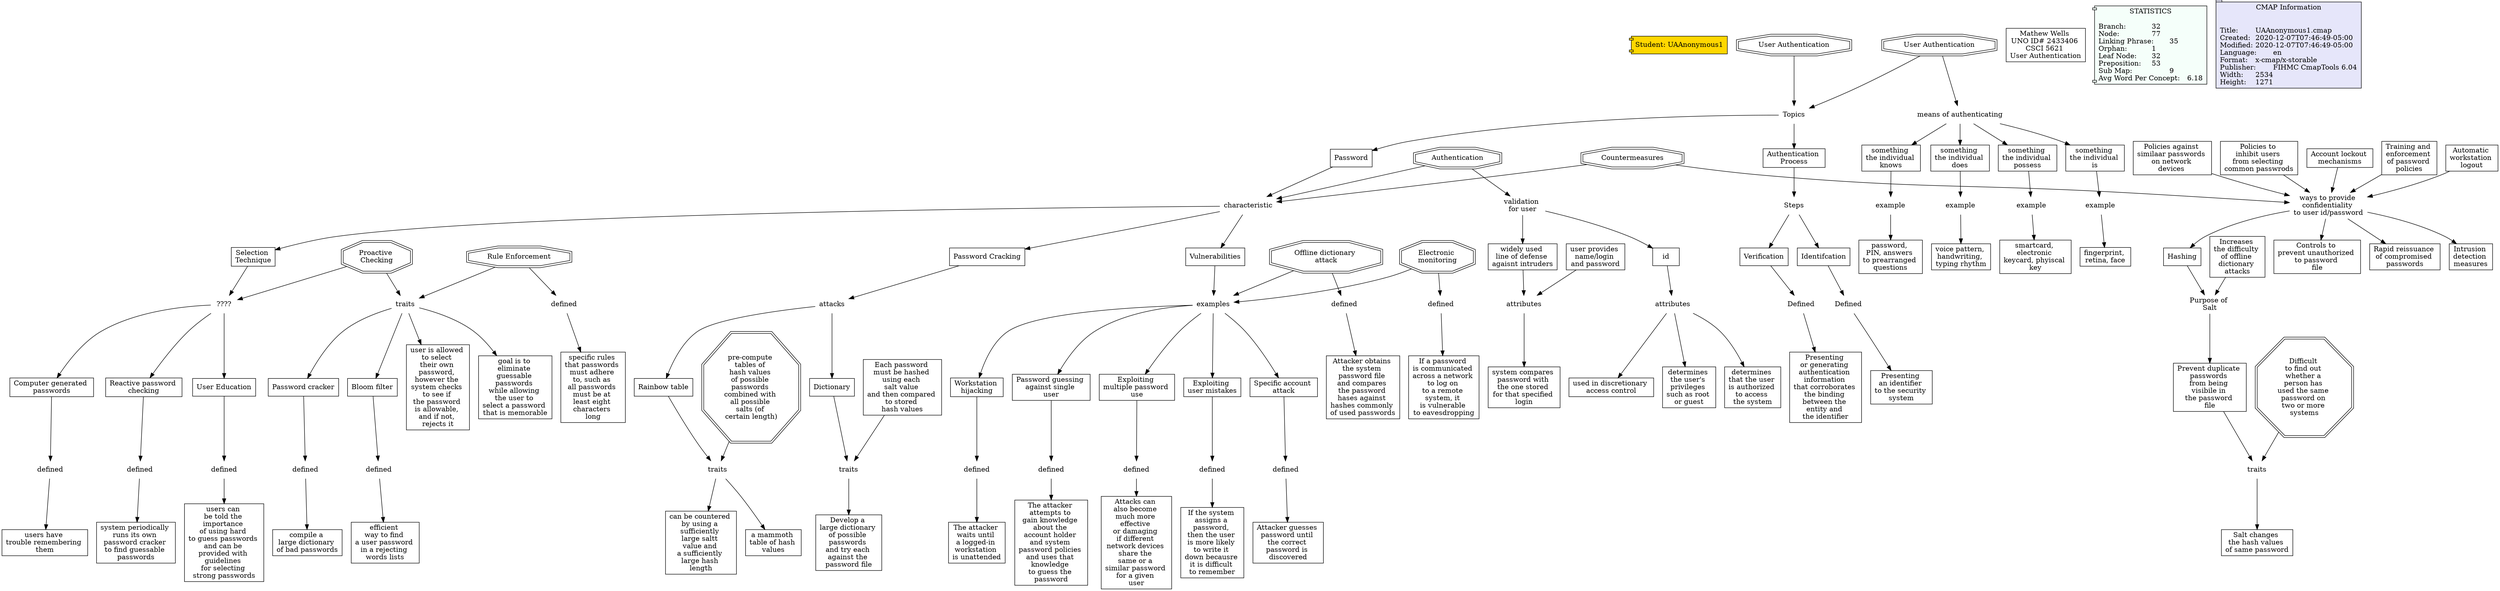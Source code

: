 // The Round Table
digraph {
	Student [label="Student: UAAnonymous1" fillcolor=gold shape=component style=filled]
	"1RR48YM67-PY4Z5W-5FB" [label=Countermeasures fillcolor=white shape=doubleoctagon style=filled]
	"1RR468B1Y-1L6FJWH-2CW" [label=characteristic shape=none]
	"1RR48YM67-PY4Z5W-5FB" -> "1RR468B1Y-1L6FJWH-2CW" [constraint=true]
	"1RR45GM55-11SL2V4-1DD" [label=Defined shape=none]
	"1RR45GM55-14HX90K-1D9" [label="Presenting 
an identifier 
to the security 
system" fillcolor=white shape=rect style=filled]
	"1RR45GM55-11SL2V4-1DD" -> "1RR45GM55-14HX90K-1D9" [constraint=true]
	"1RR45DVMJ-17RQGYQ-1B5" [label=Verification fillcolor=white shape=rect style=filled]
	"1RR45GVP3-D8YJXY-1FG" [label=Defined shape=none]
	"1RR45DVMJ-17RQGYQ-1B5" -> "1RR45GVP3-D8YJXY-1FG" [constraint=true]
	"1RR4922JF-17GR7X6-5H1" [label="ways to provide 
confidentiality 
to user id/password
" shape=none]
	"1RR49PPVD-26NVHBM-6QP" [label=Hashing fillcolor=white shape=rect style=filled]
	"1RR4922JF-17GR7X6-5H1" -> "1RR49PPVD-26NVHBM-6QP" [constraint=true]
	"1RR45DJ8M-TN5BV4-19D" [label=Steps shape=none]
	"1RR45DVMJ-17RQGYQ-1B5" [label=Verification fillcolor=white shape=rect style=filled]
	"1RR45DJ8M-TN5BV4-19D" -> "1RR45DVMJ-17RQGYQ-1B5" [constraint=true]
	"1RR4CL3XN-21HJWV2-9YX" [label="Password cracker
" fillcolor=white shape=rect style=filled]
	"1RR4CPY93-107GLL6-B7N" [label=defined shape=none]
	"1RR4CL3XN-21HJWV2-9YX" -> "1RR4CPY93-107GLL6-B7N" [constraint=true]
	"1RR47TR18-7P37G2-3CD" [label="Offline dictionary 
attack" fillcolor=white shape=doubleoctagon style=filled]
	"1RR47SQF2-WK60QW-39M" [label=examples shape=none]
	"1RR47TR18-7P37G2-3CD" -> "1RR47SQF2-WK60QW-39M" [constraint=true]
	"1RR46Q3JP-1W45285-2GD" [label="validation 
for user" shape=none]
	"1RR46Q3JP-N3S87G-2G9" [label="widely used 
line of defense 
agaisnt intruders
" fillcolor=white shape=rect style=filled]
	"1RR46Q3JP-1W45285-2GD" -> "1RR46Q3JP-N3S87G-2G9" [constraint=true]
	"1RR4BGSSV-1GGG3NV-7F8" [label="Rainbow table
" fillcolor=white shape=rect style=filled]
	"1RR4BNFP1-2CZJ36Q-7SM" [label=traits shape=none]
	"1RR4BGSSV-1GGG3NV-7F8" -> "1RR4BNFP1-2CZJ36Q-7SM" [constraint=true]
	"1RR4922JF-17GR7X6-5H1" [label="ways to provide 
confidentiality 
to user id/password
" shape=none]
	"1RR496GW9-1V3VT62-5PN" [label="Controls to 
prevent unauthorized 
to password 
file" fillcolor=white shape=rect style=filled]
	"1RR4922JF-17GR7X6-5H1" -> "1RR496GW9-1V3VT62-5PN" [constraint=true]
	"1RR47SQF2-1MZMFLB-39J" [label="Workstation 
hijacking" fillcolor=white shape=rect style=filled]
	"1RR47WKNX-2180YZT-3JL" [label=defined shape=none]
	"1RR47SQF2-1MZMFLB-39J" -> "1RR47WKNX-2180YZT-3JL" [constraint=true]
	"1RR4C589K-1ZNNPT4-8ZV" [label="Proactive 
Checking" fillcolor=white shape=doubleoctagon style=filled]
	"1RR4CDLHR-20NXZRB-9L3" [label=traits shape=none]
	"1RR4C589K-1ZNNPT4-8ZV" -> "1RR4CDLHR-20NXZRB-9L3" [constraint=true]
	"1RR4922JF-17GR7X6-5H1" [label="ways to provide 
confidentiality 
to user id/password
" shape=none]
	"1RR4922JF-GQLS0X-5GY" [label="Rapid reissuance 
of compromised 
passwords" fillcolor=white shape=rect style=filled]
	"1RR4922JF-17GR7X6-5H1" -> "1RR4922JF-GQLS0X-5GY" [constraint=true]
	"1RR47SQF2-WK60QW-39M" [label=examples shape=none]
	"1RR47T70G-20T3VX-3BD" [label="Password guessing 
against single 
user" fillcolor=white shape=rect style=filled]
	"1RR47SQF2-WK60QW-39M" -> "1RR47T70G-20T3VX-3BD" [constraint=true]
	"1RR4C87N6-22C4ZW4-960" [label=defined shape=none]
	"1RR4C87MP-VWKZMN-95X" [label="users have 
trouble remembering 
them" fillcolor=white shape=rect style=filled]
	"1RR4C87N6-22C4ZW4-960" -> "1RR4C87MP-VWKZMN-95X" [constraint=true]
	"1RR45XSRT-V30WM1-22P" [label=example shape=none]
	"1RR45XSRB-1D352GZ-22L" [label="voice pattern, 
handwriting, 
typing rhythm
" fillcolor=white shape=rect style=filled]
	"1RR45XSRT-V30WM1-22P" -> "1RR45XSRB-1D352GZ-22L" [constraint=true]
	"1RR45N7X8-25MN2NG-1PN" [label="something 
the individual 
knows" fillcolor=white shape=rect style=filled]
	"1RR45X56S-ZH2GM4-1ZF" [label=example shape=none]
	"1RR45N7X8-25MN2NG-1PN" -> "1RR45X56S-ZH2GM4-1ZF" [constraint=true]
	"1RR4CQWCZ-SJGHG8-BBJ" [label=defined shape=none]
	"1RR4CQWCZ-Z1ND0W-BBF" [label="efficient 
way to find 
a user password 
in a rejecting 
words lists
" fillcolor=white shape=rect style=filled]
	"1RR4CQWCZ-SJGHG8-BBJ" -> "1RR4CQWCZ-Z1ND0W-BBF" [constraint=true]
	"1RR4C68DC-1D9R4NN-92D" [label="Computer generated 
passwords" fillcolor=white shape=rect style=filled]
	"1RR4C87N6-22C4ZW4-960" [label=defined shape=none]
	"1RR4C68DC-1D9R4NN-92D" -> "1RR4C87N6-22C4ZW4-960" [constraint=true]
	"1RR4C466J-1TRNXWM-8YD" [label="Selection 
Technique" fillcolor=white shape=rect style=filled]
	"1RR4C5TKT-CY22FB-916" [label="????" shape=none]
	"1RR4C466J-1TRNXWM-8YD" -> "1RR4C5TKT-CY22FB-916" [constraint=true]
	"1RR47W4P5-29GKBBD-3GZ" [label=defined shape=none]
	"1RR47W4P5-117ZJ1R-3GW" [label="Attacker obtains 
the system 
password file 
and compares 
the password 
hases against 
hashes commonly 
of used passwords
" fillcolor=white shape=rect style=filled]
	"1RR47W4P5-29GKBBD-3GZ" -> "1RR47W4P5-117ZJ1R-3GW" [constraint=true]
	"1RR48FBSH-K2VTLQ-4BV" [label="Exploiting 
multiple password 
use" fillcolor=white shape=rect style=filled]
	"1RR48JXPN-22S8X2R-4L4" [label=defined shape=none]
	"1RR48FBSH-K2VTLQ-4BV" -> "1RR48JXPN-22S8X2R-4L4" [constraint=true]
	"1RR45N7X8-170Q4YS-1PR" [label="means of authenticating
" shape=none]
	"1RR45PQSN-1ZTRF59-1SN" [label="something 
the individual 
does" fillcolor=white shape=rect style=filled]
	"1RR45N7X8-170Q4YS-1PR" -> "1RR45PQSN-1ZTRF59-1SN" [constraint=true]
	"1RR4597X4-151CCJT-17T" [label="User Authentication
" fillcolor=white shape=doubleoctagon style=filled]
	"1RR457439-2482377-169" [label=Topics shape=none]
	"1RR4597X4-151CCJT-17T" -> "1RR457439-2482377-169" [constraint=true]
	"1RR45N7X8-170Q4YS-1PR" [label="means of authenticating
" shape=none]
	"1RR45NNGJ-QTS88J-1R7" [label="something 
the individual 
possess" fillcolor=white shape=rect style=filled]
	"1RR45N7X8-170Q4YS-1PR" -> "1RR45NNGJ-QTS88J-1R7" [constraint=true]
	"1RR47SQF2-WK60QW-39M" [label=examples shape=none]
	"1RR48F7F4-C65KKH-4B9" [label="Exploiting 
user mistakes
" fillcolor=white shape=rect style=filled]
	"1RR47SQF2-WK60QW-39M" -> "1RR48F7F4-C65KKH-4B9" [constraint=true]
	"1RR468B1Y-1L6FJWH-2CW" [label=characteristic shape=none]
	"1RR4BFGKW-1DTVGN2-7BP" [label="Password Cracking
" fillcolor=white shape=rect style=filled]
	"1RR468B1Y-1L6FJWH-2CW" -> "1RR4BFGKW-1DTVGN2-7BP" [constraint=true]
	"1RR49Q467-1FPDHLK-6RW" [label="Purpose of 
Salt" shape=none]
	"1RR49Q467-6TQNJF-6RS" [label="Prevent duplicate 
passwords 
from being 
visibile in 
the password 
file" fillcolor=white shape=rect style=filled]
	"1RR49Q467-1FPDHLK-6RW" -> "1RR49Q467-6TQNJF-6RS" [constraint=true]
	"1RR468B1Y-BXFFHR-2CS" [label=Authentication fillcolor=white shape=doubleoctagon style=filled]
	"1RR46Q3JP-1W45285-2GD" [label="validation 
for user" shape=none]
	"1RR468B1Y-BXFFHR-2CS" -> "1RR46Q3JP-1W45285-2GD" [constraint=true]
	"1RR47VXVG-LDFBG5-3G4" [label=defined shape=none]
	"1RR47VXVG-BTGH73-3G1" [label="Attacker guesses 
password until 
the correct 
password is 
discovered" fillcolor=white shape=rect style=filled]
	"1RR47VXVG-LDFBG5-3G4" -> "1RR47VXVG-BTGH73-3G1" [constraint=true]
	"1RR466Z50-RLVYPY-2BD" [label=Password fillcolor=white shape=rect style=filled]
	"1RR468B1Y-1L6FJWH-2CW" [label=characteristic shape=none]
	"1RR466Z50-RLVYPY-2BD" -> "1RR468B1Y-1L6FJWH-2CW" [constraint=true]
	"1RR4BNFP1-2CZJ36Q-7SM" [label=traits shape=none]
	"1RR4BPVS0-123VDC5-7W1" [label="can be countered 
by using a 
sufficiently 
large saltt 
value and 
a sufficiently 
large hash 
length" fillcolor=white shape=rect style=filled]
	"1RR4BNFP1-2CZJ36Q-7SM" -> "1RR4BPVS0-123VDC5-7W1" [constraint=true]
	"1RR473ZSM-14BG6RH-2PJ" [label=attributes shape=none]
	"1RR474CBW-22XK86N-2QT" [label="used in discretionary 
access control
" fillcolor=white shape=rect style=filled]
	"1RR473ZSM-14BG6RH-2PJ" -> "1RR474CBW-22XK86N-2QT" [constraint=true]
	"1RR4C6XRF-7W4Z0Y-93X" [label="Reactive password 
checking" fillcolor=white shape=rect style=filled]
	"1RR4CCGHS-1XP2Y6H-9G1" [label=defined shape=none]
	"1RR4C6XRF-7W4Z0Y-93X" -> "1RR4CCGHS-1XP2Y6H-9G1" [constraint=true]
	"1RR473ZSM-14BG6RH-2PJ" [label=attributes shape=none]
	"1RR473ZSM-1DK789T-2PF" [label="determines 
the user's 
privileges 
such as root 
or guest" fillcolor=white shape=rect style=filled]
	"1RR473ZSM-14BG6RH-2PJ" -> "1RR473ZSM-1DK789T-2PF" [constraint=true]
	"1RR4BHFC0-29PD59Q-7GX" [label=traits shape=none]
	"1RR4BHFC0-1NHN198-7GT" [label="Develop a 
large dictionary 
of possible 
passwords 
and try each 
against the 
password file
" fillcolor=white shape=rect style=filled]
	"1RR4BHFC0-29PD59Q-7GX" -> "1RR4BHFC0-1NHN198-7GT" [constraint=true]
	"1RR4C589K-1ZNNPT4-8ZV" [label="Proactive 
Checking" fillcolor=white shape=doubleoctagon style=filled]
	"1RR4C5TKT-CY22FB-916" [label="????" shape=none]
	"1RR4C589K-1ZNNPT4-8ZV" -> "1RR4C5TKT-CY22FB-916" [constraint=true]
	"1RR47952V-2D48QM9-30Z" [label="user provides 
name/login 
and password
" fillcolor=white shape=rect style=filled]
	"1RR47900Z-143WMH8-306" [label=attributes shape=none]
	"1RR47952V-2D48QM9-30Z" -> "1RR47900Z-143WMH8-306" [constraint=true]
	"1RR468B1Y-1L6FJWH-2CW" [label=characteristic shape=none]
	"1RR4696K4-1XKZVT0-2F3" [label=Vulnerabilities fillcolor=white shape=rect style=filled]
	"1RR468B1Y-1L6FJWH-2CW" -> "1RR4696K4-1XKZVT0-2F3" [constraint=true]
	"1RR47WKNX-2180YZT-3JL" [label=defined shape=none]
	"1RR47WKNX-11PLGST-3JH" [label="The attacker 
waits until 
a logged-in 
workstation 
is unattended
" fillcolor=white shape=rect style=filled]
	"1RR47WKNX-2180YZT-3JL" -> "1RR47WKNX-11PLGST-3JH" [constraint=true]
	"1RR4BG1ZW-1D2C6H9-7D6" [label=attacks shape=none]
	"1RR4BG1ZW-1C3FFQ0-7D3" [label=Dictionary fillcolor=white shape=rect style=filled]
	"1RR4BG1ZW-1D2C6H9-7D6" -> "1RR4BG1ZW-1C3FFQ0-7D3" [constraint=true]
	"1RR47WCT1-8RVDCP-3HS" [label=defined shape=none]
	"1RR47WCT1-VPFNSG-3HP" [label="The attacker 
attempts to 
gain knowledge 
about the 
account holder 
and system 
password policies 
and uses that 
knowledge 
to guess the 
password" fillcolor=white shape=rect style=filled]
	"1RR47WCT1-8RVDCP-3HS" -> "1RR47WCT1-VPFNSG-3HP" [constraint=true]
	"1RR4518G5-1SJ7VBZ-12C" [label="User Authentication
" fillcolor=white shape=doubleoctagon style=filled]
	"1RR457439-2482377-169" [label=Topics shape=none]
	"1RR4518G5-1SJ7VBZ-12C" -> "1RR457439-2482377-169" [constraint=true]
	"1RR45XK8W-10GKFYF-21L" [label=example shape=none]
	"1RR45XK8C-232BJ85-21H" [label="fingerprint, 
retina, face
" fillcolor=white shape=rect style=filled]
	"1RR45XK8W-10GKFYF-21L" -> "1RR45XK8C-232BJ85-21H" [constraint=true]
	"1RR47TBYK-10VQV7M-3BW" [label="Specific account 
attack" fillcolor=white shape=rect style=filled]
	"1RR47VXVG-LDFBG5-3G4" [label=defined shape=none]
	"1RR47TBYK-10VQV7M-3BW" -> "1RR47VXVG-LDFBG5-3G4" [constraint=true]
	"1RR49KHZ5-1PLWJV0-66W" [label="Policies against 
similaar passwords 
on network 
devices " fillcolor=white shape=rect style=filled]
	"1RR4922JF-17GR7X6-5H1" [label="ways to provide 
confidentiality 
to user id/password
" shape=none]
	"1RR49KHZ5-1PLWJV0-66W" -> "1RR4922JF-17GR7X6-5H1" [constraint=true]
	"1RR48JSB5-K8Z8GG-4KB" [label=defined shape=none]
	"1RR48JSB5-6DCGJR-4K7" [label="If the system 
assigns a 
password, 
then the user 
is more likely 
to write it 
down becausre 
it is difficult 
to remember
" fillcolor=white shape=rect style=filled]
	"1RR48JSB5-K8Z8GG-4KB" -> "1RR48JSB5-6DCGJR-4K7" [constraint=true]
	"1RR49FJJ0-18PFFY4-5Y2" [label="Policies to 
inhibit users 
from selecting 
common passwrods
" fillcolor=white shape=rect style=filled]
	"1RR4922JF-17GR7X6-5H1" [label="ways to provide 
confidentiality 
to user id/password
" shape=none]
	"1RR49FJJ0-18PFFY4-5Y2" -> "1RR4922JF-17GR7X6-5H1" [constraint=true]
	"1RR47SQF2-WK60QW-39M" [label=examples shape=none]
	"1RR47SQF2-1MZMFLB-39J" [label="Workstation 
hijacking" fillcolor=white shape=rect style=filled]
	"1RR47SQF2-WK60QW-39M" -> "1RR47SQF2-1MZMFLB-39J" [constraint=true]
	"1RR4CCGHS-1XP2Y6H-9G1" [label=defined shape=none]
	"1RR4CCGHS-19691HY-9FY" [label="system periodically 
runs its own 
password cracker 
to find guessable 
passwords" fillcolor=white shape=rect style=filled]
	"1RR4CCGHS-1XP2Y6H-9G1" -> "1RR4CCGHS-19691HY-9FY" [constraint=true]
	"1RR49W1QN-95S2BT-70C" [label=traits shape=none]
	"1RR49W1QN-VPXJHN-708" [label="Salt changes 
the hash values 
of same password
" fillcolor=white shape=rect style=filled]
	"1RR49W1QN-95S2BT-70C" -> "1RR49W1QN-VPXJHN-708" [constraint=true]
	"1RR48K05R-RMZ4FH-4LY" [label=defined shape=none]
	"1RR48K05R-19W35FC-4LV" [label="If a password 
is communicated 
across a network 
to log on 
to a remote 
system, it 
is vulnerable 
to eavesdropping
" fillcolor=white shape=rect style=filled]
	"1RR48K05R-RMZ4FH-4LY" -> "1RR48K05R-19W35FC-4LV" [constraint=true]
	"1RR45DJ8M-28Q5TQD-199" [label=Identifcation fillcolor=white shape=rect style=filled]
	"1RR45GM55-11SL2V4-1DD" [label=Defined shape=none]
	"1RR45DJ8M-28Q5TQD-199" -> "1RR45GM55-11SL2V4-1DD" [constraint=true]
	"1RR49RV33-N523GT-6XC" [label="Increases 
the difficulty 
of offline 
dictionary 
attacks" fillcolor=white shape=rect style=filled]
	"1RR49Q467-1FPDHLK-6RW" [label="Purpose of 
Salt" shape=none]
	"1RR49RV33-N523GT-6XC" -> "1RR49Q467-1FPDHLK-6RW" [constraint=true]
	"1RR4CLGNW-N656VF-9ZZ" [label="Bloom filter
" fillcolor=white shape=rect style=filled]
	"1RR4CQWCZ-SJGHG8-BBJ" [label=defined shape=none]
	"1RR4CLGNW-N656VF-9ZZ" -> "1RR4CQWCZ-SJGHG8-BBJ" [constraint=true]
	"1RR4696K4-1XKZVT0-2F3" [label=Vulnerabilities fillcolor=white shape=rect style=filled]
	"1RR47SQF2-WK60QW-39M" [label=examples shape=none]
	"1RR4696K4-1XKZVT0-2F3" -> "1RR47SQF2-WK60QW-39M" [constraint=true]
	"1RR45NNGJ-QTS88J-1R7" [label="something 
the individual 
possess" fillcolor=white shape=rect style=filled]
	"1RR45XCTX-N0H26H-20J" [label=example shape=none]
	"1RR45NNGJ-QTS88J-1R7" -> "1RR45XCTX-N0H26H-20J" [constraint=true]
	"1RR48FP89-212V370-4CG" [label="Electronic 
monitoring" fillcolor=white shape=doubleoctagon style=filled]
	"1RR48K05R-RMZ4FH-4LY" [label=defined shape=none]
	"1RR48FP89-212V370-4CG" -> "1RR48K05R-RMZ4FH-4LY" [constraint=true]
	"1RR457439-2482377-169" [label=Topics shape=none]
	"1RR457439-16L8M7V-166" [label="Authentication 
Process" fillcolor=white shape=rect style=filled]
	"1RR457439-2482377-169" -> "1RR457439-16L8M7V-166" [constraint=true]
	"1RR4BHMX4-GLTQW8-7HV" [label="Each password 
must be hashed 
using each 
salt value 
and then compared 
to stored 
hash values
" fillcolor=white shape=rect style=filled]
	"1RR4BHFC0-29PD59Q-7GX" [label=traits shape=none]
	"1RR4BHMX4-GLTQW8-7HV" -> "1RR4BHFC0-29PD59Q-7GX" [constraint=true]
	"1RR49BW17-1RPG155-5VS" [label="Account lockout 
mechanisms" fillcolor=white shape=rect style=filled]
	"1RR4922JF-17GR7X6-5H1" [label="ways to provide 
confidentiality 
to user id/password
" shape=none]
	"1RR49BW17-1RPG155-5VS" -> "1RR4922JF-17GR7X6-5H1" [constraint=true]
	"1RR48F7F4-C65KKH-4B9" [label="Exploiting 
user mistakes
" fillcolor=white shape=rect style=filled]
	"1RR48JSB5-K8Z8GG-4KB" [label=defined shape=none]
	"1RR48F7F4-C65KKH-4B9" -> "1RR48JSB5-K8Z8GG-4KB" [constraint=true]
	"1RR468B1Y-BXFFHR-2CS" [label=Authentication fillcolor=white shape=doubleoctagon style=filled]
	"1RR468B1Y-1L6FJWH-2CW" [label=characteristic shape=none]
	"1RR468B1Y-BXFFHR-2CS" -> "1RR468B1Y-1L6FJWH-2CW" [constraint=true]
	"1RR48JXPN-22S8X2R-4L4" [label=defined shape=none]
	"1RR48JXPN-1J88J7B-4L1" [label="Attacks can 
also become 
much more 
effective 
or damaging 
if different 
network devices 
share the 
same or a 
similar password 
for a given 
user" fillcolor=white shape=rect style=filled]
	"1RR48JXPN-22S8X2R-4L4" -> "1RR48JXPN-1J88J7B-4L1" [constraint=true]
	"1RR49HC17-RCN8XX-61C" [label="Training and 
enforcement 
of password 
policies" fillcolor=white shape=rect style=filled]
	"1RR4922JF-17GR7X6-5H1" [label="ways to provide 
confidentiality 
to user id/password
" shape=none]
	"1RR49HC17-RCN8XX-61C" -> "1RR4922JF-17GR7X6-5H1" [constraint=true]
	"1RR4BR5NR-1GSVH24-7ZQ" [label="pre-compute 
tables of 
hash values 
of possible 
passwords 
combined with 
all possible 
salts (of 
certain length)
" fillcolor=white shape=doubleoctagon style=filled]
	"1RR4BNFP1-2CZJ36Q-7SM" [label=traits shape=none]
	"1RR4BR5NR-1GSVH24-7ZQ" -> "1RR4BNFP1-2CZJ36Q-7SM" [constraint=true]
	"1RR457439-16L8M7V-166" [label="Authentication 
Process" fillcolor=white shape=rect style=filled]
	"1RR45DJ8M-TN5BV4-19D" [label=Steps shape=none]
	"1RR457439-16L8M7V-166" -> "1RR45DJ8M-TN5BV4-19D" [constraint=true]
	"1RR4C9DMV-1QVLRN5-98C" [label=defined shape=none]
	"1RR4C9DMV-10C9GNF-988" [label="users can 
be told the 
importance 
of using hard 
to guess passwords 
and can be 
provided with 
guidelines 
for selecting 
strong passwords
" fillcolor=white shape=rect style=filled]
	"1RR4C9DMV-1QVLRN5-98C" -> "1RR4C9DMV-10C9GNF-988" [constraint=true]
	"1RR4CDLHR-20NXZRB-9L3" [label=traits shape=none]
	"1RR4CLGNW-N656VF-9ZZ" [label="Bloom filter
" fillcolor=white shape=rect style=filled]
	"1RR4CDLHR-20NXZRB-9L3" -> "1RR4CLGNW-N656VF-9ZZ" [constraint=true]
	"1RR47T70G-20T3VX-3BD" [label="Password guessing 
against single 
user" fillcolor=white shape=rect style=filled]
	"1RR47WCT1-8RVDCP-3HS" [label=defined shape=none]
	"1RR47T70G-20T3VX-3BD" -> "1RR47WCT1-8RVDCP-3HS" [constraint=true]
	"1RR48FP89-212V370-4CG" [label="Electronic 
monitoring" fillcolor=white shape=doubleoctagon style=filled]
	"1RR47SQF2-WK60QW-39M" [label=examples shape=none]
	"1RR48FP89-212V370-4CG" -> "1RR47SQF2-WK60QW-39M" [constraint=true]
	"1RR4CK2XJ-6707WV-9X0" [label="Rule Enforcement
" fillcolor=white shape=doubleoctagon style=filled]
	"1RR4CM535-3TNCJC-B1M" [label=defined shape=none]
	"1RR4CK2XJ-6707WV-9X0" -> "1RR4CM535-3TNCJC-B1M" [constraint=true]
	"1RR47900Z-143WMH8-306" [label=attributes shape=none]
	"1RR47900Z-2B8WSCV-303" [label="system compares 
password with 
the one stored 
for that specified 
login" fillcolor=white shape=rect style=filled]
	"1RR47900Z-143WMH8-306" -> "1RR47900Z-2B8WSCV-303" [constraint=true]
	"1RR45PQSN-1ZTRF59-1SN" [label="something 
the individual 
does" fillcolor=white shape=rect style=filled]
	"1RR45XSRT-V30WM1-22P" [label=example shape=none]
	"1RR45PQSN-1ZTRF59-1SN" -> "1RR45XSRT-V30WM1-22P" [constraint=true]
	"1RR47SQF2-WK60QW-39M" [label=examples shape=none]
	"1RR48FBSH-K2VTLQ-4BV" [label="Exploiting 
multiple password 
use" fillcolor=white shape=rect style=filled]
	"1RR47SQF2-WK60QW-39M" -> "1RR48FBSH-K2VTLQ-4BV" [constraint=true]
	"1RR4BG1ZW-1C3FFQ0-7D3" [label=Dictionary fillcolor=white shape=rect style=filled]
	"1RR4BHFC0-29PD59Q-7GX" [label=traits shape=none]
	"1RR4BG1ZW-1C3FFQ0-7D3" -> "1RR4BHFC0-29PD59Q-7GX" [constraint=true]
	"1RR4CDLHR-20NXZRB-9L3" [label=traits shape=none]
	"1RR4CDLHR-109632B-9L0" [label="user is allowed 
to select 
their own 
password, 
however the 
system checks 
to see if 
the password 
is allowable, 
and if not, 
rejects it
" fillcolor=white shape=rect style=filled]
	"1RR4CDLHR-20NXZRB-9L3" -> "1RR4CDLHR-109632B-9L0" [constraint=true]
	"1RR49Q467-6TQNJF-6RS" [label="Prevent duplicate 
passwords 
from being 
visibile in 
the password 
file" fillcolor=white shape=rect style=filled]
	"1RR49W1QN-95S2BT-70C" [label=traits shape=none]
	"1RR49Q467-6TQNJF-6RS" -> "1RR49W1QN-95S2BT-70C" [constraint=true]
	"1RR4BNFP1-2CZJ36Q-7SM" [label=traits shape=none]
	"1RR4BNFP1-2BSTNX7-7SJ" [label="a mammoth 
table of hash 
values" fillcolor=white shape=rect style=filled]
	"1RR4BNFP1-2CZJ36Q-7SM" -> "1RR4BNFP1-2BSTNX7-7SJ" [constraint=true]
	"1RR4C5TKT-CY22FB-916" [label="????" shape=none]
	"1RR4C5TKT-260430F-913" [label="User Education
" fillcolor=white shape=rect style=filled]
	"1RR4C5TKT-CY22FB-916" -> "1RR4C5TKT-260430F-913" [constraint=true]
	"1RR4C5TKT-260430F-913" [label="User Education
" fillcolor=white shape=rect style=filled]
	"1RR4C9DMV-1QVLRN5-98C" [label=defined shape=none]
	"1RR4C5TKT-260430F-913" -> "1RR4C9DMV-1QVLRN5-98C" [constraint=true]
	"1RR46Q3JP-N3S87G-2G9" [label="widely used 
line of defense 
agaisnt intruders
" fillcolor=white shape=rect style=filled]
	"1RR47900Z-143WMH8-306" [label=attributes shape=none]
	"1RR46Q3JP-N3S87G-2G9" -> "1RR47900Z-143WMH8-306" [constraint=true]
	"1RR4BG1ZW-1D2C6H9-7D6" [label=attacks shape=none]
	"1RR4BGSSV-1GGG3NV-7F8" [label="Rainbow table
" fillcolor=white shape=rect style=filled]
	"1RR4BG1ZW-1D2C6H9-7D6" -> "1RR4BGSSV-1GGG3NV-7F8" [constraint=true]
	"1RR4CK2XJ-6707WV-9X0" [label="Rule Enforcement
" fillcolor=white shape=doubleoctagon style=filled]
	"1RR4CDLHR-20NXZRB-9L3" [label=traits shape=none]
	"1RR4CK2XJ-6707WV-9X0" -> "1RR4CDLHR-20NXZRB-9L3" [constraint=true]
	"1RR47SQF2-WK60QW-39M" [label=examples shape=none]
	"1RR47TBYK-10VQV7M-3BW" [label="Specific account 
attack" fillcolor=white shape=rect style=filled]
	"1RR47SQF2-WK60QW-39M" -> "1RR47TBYK-10VQV7M-3BW" [constraint=true]
	"1RR4C5TKT-CY22FB-916" [label="????" shape=none]
	"1RR4C68DC-1D9R4NN-92D" [label="Computer generated 
passwords" fillcolor=white shape=rect style=filled]
	"1RR4C5TKT-CY22FB-916" -> "1RR4C68DC-1D9R4NN-92D" [constraint=true]
	"1RR49JNKP-14606C7-649" [label="Automatic 
workstation 
logout" fillcolor=white shape=rect style=filled]
	"1RR4922JF-17GR7X6-5H1" [label="ways to provide 
confidentiality 
to user id/password
" shape=none]
	"1RR49JNKP-14606C7-649" -> "1RR4922JF-17GR7X6-5H1" [constraint=true]
	"1RR46Q3JP-1W45285-2GD" [label="validation 
for user" shape=none]
	"1RR47097P-161J3RF-2LQ" [label=id fillcolor=white shape=rect style=filled]
	"1RR46Q3JP-1W45285-2GD" -> "1RR47097P-161J3RF-2LQ" [constraint=true]
	"1RR4C5TKT-CY22FB-916" [label="????" shape=none]
	"1RR4C6XRF-7W4Z0Y-93X" [label="Reactive password 
checking" fillcolor=white shape=rect style=filled]
	"1RR4C5TKT-CY22FB-916" -> "1RR4C6XRF-7W4Z0Y-93X" [constraint=true]
	"1RR4CDLHR-20NXZRB-9L3" [label=traits shape=none]
	"1RR4CGQL5-1VLCPX6-9RS" [label="goal is to 
eliminate 
guessable 
passwords 
while allowing 
the user to 
select a password 
that is memorable
" fillcolor=white shape=rect style=filled]
	"1RR4CDLHR-20NXZRB-9L3" -> "1RR4CGQL5-1VLCPX6-9RS" [constraint=true]
	"1RR45PB5C-25J32SV-1RT" [label="something 
the individual 
is" fillcolor=white shape=rect style=filled]
	"1RR45XK8W-10GKFYF-21L" [label=example shape=none]
	"1RR45PB5C-25J32SV-1RT" -> "1RR45XK8W-10GKFYF-21L" [constraint=true]
	"1RR45X56S-ZH2GM4-1ZF" [label=example shape=none]
	"1RR45X56S-DDJC5H-1ZB" [label="password, 
PIN, answers 
to prearranged 
questions" fillcolor=white shape=rect style=filled]
	"1RR45X56S-ZH2GM4-1ZF" -> "1RR45X56S-DDJC5H-1ZB" [constraint=true]
	"1RR468B1Y-1L6FJWH-2CW" [label=characteristic shape=none]
	"1RR4C466J-1TRNXWM-8YD" [label="Selection 
Technique" fillcolor=white shape=rect style=filled]
	"1RR468B1Y-1L6FJWH-2CW" -> "1RR4C466J-1TRNXWM-8YD" [constraint=true]
	"1RR4597X4-151CCJT-17T" [label="User Authentication
" fillcolor=white shape=doubleoctagon style=filled]
	"1RR45N7X8-170Q4YS-1PR" [label="means of authenticating
" shape=none]
	"1RR4597X4-151CCJT-17T" -> "1RR45N7X8-170Q4YS-1PR" [constraint=true]
	"1RR4CM535-3TNCJC-B1M" [label=defined shape=none]
	"1RR4CM535-1JXG5JF-B1J" [label="specific rules 
that passwords 
must adhere 
to, such as 
all passwords 
must be at 
least eight 
characters 
long" fillcolor=white shape=rect style=filled]
	"1RR4CM535-3TNCJC-B1M" -> "1RR4CM535-1JXG5JF-B1J" [constraint=true]
	"1RR45N7X8-170Q4YS-1PR" [label="means of authenticating
" shape=none]
	"1RR45N7X8-25MN2NG-1PN" [label="something 
the individual 
knows" fillcolor=white shape=rect style=filled]
	"1RR45N7X8-170Q4YS-1PR" -> "1RR45N7X8-25MN2NG-1PN" [constraint=true]
	"1RR4922JF-17GR7X6-5H1" [label="ways to provide 
confidentiality 
to user id/password
" shape=none]
	"1RR495YXP-10B9848-5P2" [label="Intrusion 
detection 
measures" fillcolor=white shape=rect style=filled]
	"1RR4922JF-17GR7X6-5H1" -> "1RR495YXP-10B9848-5P2" [constraint=true]
	"1RR47TR18-7P37G2-3CD" [label="Offline dictionary 
attack" fillcolor=white shape=doubleoctagon style=filled]
	"1RR47W4P5-29GKBBD-3GZ" [label=defined shape=none]
	"1RR47TR18-7P37G2-3CD" -> "1RR47W4P5-29GKBBD-3GZ" [constraint=true]
	"1RR457439-2482377-169" [label=Topics shape=none]
	"1RR466Z50-RLVYPY-2BD" [label=Password fillcolor=white shape=rect style=filled]
	"1RR457439-2482377-169" -> "1RR466Z50-RLVYPY-2BD" [constraint=true]
	"1RR4CPY93-107GLL6-B7N" [label=defined shape=none]
	"1RR4CPY93-8V5272-B7K" [label="compile a 
large dictionary 
of bad passwords
" fillcolor=white shape=rect style=filled]
	"1RR4CPY93-107GLL6-B7N" -> "1RR4CPY93-8V5272-B7K" [constraint=true]
	"1RR49XG9P-1KTQ983-735" [label="Difficult 
to find out 
whether a 
person has 
used the same 
password on 
two or more 
systems" fillcolor=white shape=doubleoctagon style=filled]
	"1RR49W1QN-95S2BT-70C" [label=traits shape=none]
	"1RR49XG9P-1KTQ983-735" -> "1RR49W1QN-95S2BT-70C" [constraint=true]
	"1RR473ZSM-14BG6RH-2PJ" [label=attributes shape=none]
	"1RR4743BJ-21137T9-2Q7" [label="determines 
that the user 
is authorized 
to access 
the system
" fillcolor=white shape=rect style=filled]
	"1RR473ZSM-14BG6RH-2PJ" -> "1RR4743BJ-21137T9-2Q7" [constraint=true]
	"1RR48YM67-PY4Z5W-5FB" [label=Countermeasures fillcolor=white shape=doubleoctagon style=filled]
	"1RR4922JF-17GR7X6-5H1" [label="ways to provide 
confidentiality 
to user id/password
" shape=none]
	"1RR48YM67-PY4Z5W-5FB" -> "1RR4922JF-17GR7X6-5H1" [constraint=true]
	"1RR47097P-161J3RF-2LQ" [label=id fillcolor=white shape=rect style=filled]
	"1RR473ZSM-14BG6RH-2PJ" [label=attributes shape=none]
	"1RR47097P-161J3RF-2LQ" -> "1RR473ZSM-14BG6RH-2PJ" [constraint=true]
	"1RR45N7X8-170Q4YS-1PR" [label="means of authenticating
" shape=none]
	"1RR45PB5C-25J32SV-1RT" [label="something 
the individual 
is" fillcolor=white shape=rect style=filled]
	"1RR45N7X8-170Q4YS-1PR" -> "1RR45PB5C-25J32SV-1RT" [constraint=true]
	"1RR49PPVD-26NVHBM-6QP" [label=Hashing fillcolor=white shape=rect style=filled]
	"1RR49Q467-1FPDHLK-6RW" [label="Purpose of 
Salt" shape=none]
	"1RR49PPVD-26NVHBM-6QP" -> "1RR49Q467-1FPDHLK-6RW" [constraint=true]
	"1RR4BFGKW-1DTVGN2-7BP" [label="Password Cracking
" fillcolor=white shape=rect style=filled]
	"1RR4BG1ZW-1D2C6H9-7D6" [label=attacks shape=none]
	"1RR4BFGKW-1DTVGN2-7BP" -> "1RR4BG1ZW-1D2C6H9-7D6" [constraint=true]
	"1RR4CDLHR-20NXZRB-9L3" [label=traits shape=none]
	"1RR4CL3XN-21HJWV2-9YX" [label="Password cracker
" fillcolor=white shape=rect style=filled]
	"1RR4CDLHR-20NXZRB-9L3" -> "1RR4CL3XN-21HJWV2-9YX" [constraint=true]
	"1RR45XCTX-N0H26H-20J" [label=example shape=none]
	"1RR45XCTF-10G4C2K-20F" [label="smartcard, 
electronic 
keycard, phyiscal 
key" fillcolor=white shape=rect style=filled]
	"1RR45XCTX-N0H26H-20J" -> "1RR45XCTF-10G4C2K-20F" [constraint=true]
	"1RR45GVP3-D8YJXY-1FG" [label=Defined shape=none]
	"1RR45GVP3-26RVXXG-1FC" [label="Presenting 
or generating 
authentication 
information 
that corroborates 
the binding 
between the 
entity and 
the identifier
" fillcolor=white shape=rect style=filled]
	"1RR45GVP3-D8YJXY-1FG" -> "1RR45GVP3-26RVXXG-1FC" [constraint=true]
	"1RR45DJ8M-TN5BV4-19D" [label=Steps shape=none]
	"1RR45DJ8M-28Q5TQD-199" [label=Identifcation fillcolor=white shape=rect style=filled]
	"1RR45DJ8M-TN5BV4-19D" -> "1RR45DJ8M-28Q5TQD-199" [constraint=true]
	"1RR44VVB9-3BVN60-9F" [label="Mathew Wells 
UNO ID# 2433406 
CSCI 5621 
User Authentication
" fillcolor=white shape=rect style=filled]
	statictics [label="STATISTICS
\lBranch:		32\lNode:		77\lLinking Phrase:	35\lOrphan:		1\lLeaf Node:	32\lPreposition:	53\lSub Map:		9\lAvg Word Per Concept:	6.18\l" Gsplines=true fillcolor="#F5FFFA" shape=component style=filled]
	file_info [label="CMAP Information

\lTitle:	UAAnonymous1.cmap\lCreated:	2020-12-07T07:46:49-05:00\lModified:	2020-12-07T07:46:49-05:00\lLanguage:	en\lFormat:	x-cmap/x-storable\lPublisher:	FIHMC CmapTools 6.04\lWidth:	2534\lHeight:	1271\l" Gsplines=true fillcolor="#E6E6FA" shape=tab style=filled]
}
